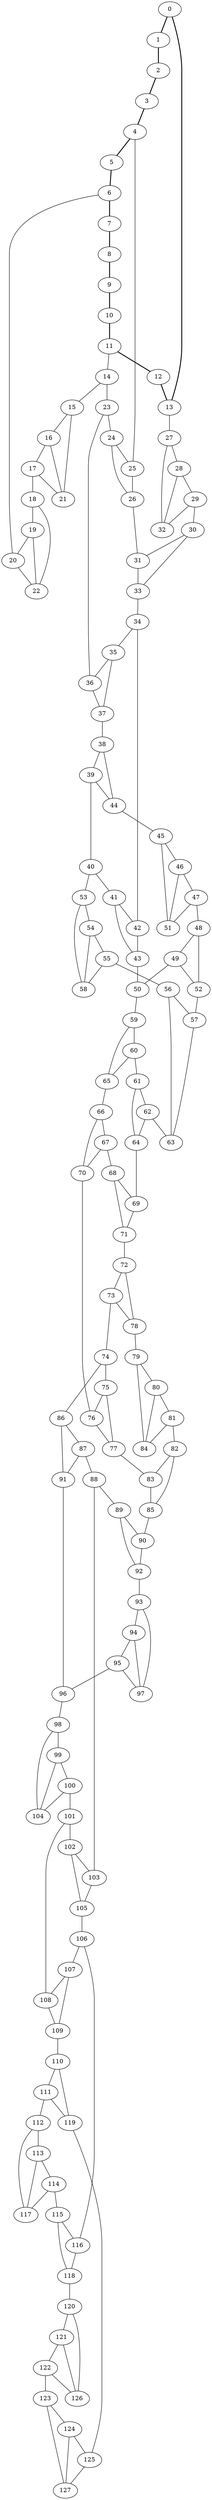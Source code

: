 //Inside of this graph isn't 3-connected
graph G {
0 [ pos = " 34.50,0.00!" ];
0 -- 1[style=bold];
0 -- 13[style=bold];
1 [ pos = " 31.08,14.97!" ];
1 -- 2[style=bold];
2 [ pos = " 21.51,26.97!" ];
2 -- 3[style=bold];
3 [ pos = " 7.68,33.64!" ];
3 -- 4[style=bold];
4 [ pos = " -7.68,33.64!" ];
4 -- 5[style=bold];
4 -- 25;
5 [ pos = " -21.51,26.97!" ];
5 -- 6[style=bold];
6 [ pos = " -31.08,14.97!" ];
6 -- 7[style=bold];
6 -- 20;
7 [ pos = " -34.50,0.00!" ];
7 -- 8[style=bold];
8 [ pos = " -31.08,-14.97!" ];
8 -- 9[style=bold];
9 [ pos = " -21.51,-26.97!" ];
9 -- 10[style=bold];
10 [ pos = " -7.68,-33.64!" ];
10 -- 11[style=bold];
11 [ pos = " 7.68,-33.64!" ];
11 -- 12[style=bold];
11 -- 14;
12 [ pos = " 21.51,-26.97!" ];
12 -- 13[style=bold];
13 [ pos = " 31.08,-14.97!" ];
13 -- 27;
14 -- 15;
14 -- 23;
15 -- 16;
15 -- 21;
16 -- 17;
16 -- 21;
17 -- 18;
17 -- 21;
18 -- 19;
18 -- 22;
19 -- 20;
19 -- 22;
20 -- 22;
23 -- 24;
23 -- 36;
24 -- 25;
24 -- 26;
25 -- 26;
26 -- 31;
27 -- 28;
27 -- 32;
28 -- 29;
28 -- 32;
29 -- 30;
29 -- 32;
30 -- 31;
30 -- 33;
31 -- 33;
33 -- 34;
34 -- 35;
34 -- 42;
35 -- 36;
35 -- 37;
36 -- 37;
37 -- 38;
38 -- 39;
38 -- 44;
39 -- 40;
39 -- 44;
40 -- 41;
40 -- 53;
41 -- 42;
41 -- 43;
42 -- 43;
43 -- 50;
44 -- 45;
45 -- 46;
45 -- 51;
46 -- 47;
46 -- 51;
47 -- 48;
47 -- 51;
48 -- 49;
48 -- 52;
49 -- 50;
49 -- 52;
50 -- 59;
52 -- 57;
53 -- 54;
53 -- 58;
54 -- 55;
54 -- 58;
55 -- 56;
55 -- 58;
56 -- 57;
56 -- 63;
57 -- 63;
59 -- 60;
59 -- 65;
60 -- 61;
60 -- 65;
61 -- 62;
61 -- 64;
62 -- 63;
62 -- 64;
64 -- 69;
65 -- 66;
66 -- 67;
66 -- 70;
67 -- 68;
67 -- 70;
68 -- 69;
68 -- 71;
69 -- 71;
70 -- 76;
71 -- 72;
72 -- 73;
72 -- 78;
73 -- 74;
73 -- 78;
74 -- 75;
74 -- 86;
75 -- 76;
75 -- 77;
76 -- 77;
77 -- 83;
78 -- 79;
79 -- 80;
79 -- 84;
80 -- 81;
80 -- 84;
81 -- 82;
81 -- 84;
82 -- 83;
82 -- 85;
83 -- 85;
85 -- 90;
86 -- 87;
86 -- 91;
87 -- 88;
87 -- 91;
88 -- 89;
88 -- 103;
89 -- 90;
89 -- 92;
90 -- 92;
91 -- 96;
92 -- 93;
93 -- 94;
93 -- 97;
94 -- 95;
94 -- 97;
95 -- 96;
95 -- 97;
96 -- 98;
98 -- 99;
98 -- 104;
99 -- 100;
99 -- 104;
100 -- 101;
100 -- 104;
101 -- 102;
101 -- 108;
102 -- 103;
102 -- 105;
103 -- 105;
105 -- 106;
106 -- 107;
106 -- 116;
107 -- 108;
107 -- 109;
108 -- 109;
109 -- 110;
110 -- 111;
110 -- 119;
111 -- 112;
111 -- 119;
112 -- 113;
112 -- 117;
113 -- 114;
113 -- 117;
114 -- 115;
114 -- 117;
115 -- 116;
115 -- 118;
116 -- 118;
118 -- 120;
119 -- 125;
120 -- 121;
120 -- 126;
121 -- 122;
121 -- 126;
122 -- 123;
122 -- 126;
123 -- 124;
123 -- 127;
124 -- 125;
124 -- 127;
125 -- 127;
}
